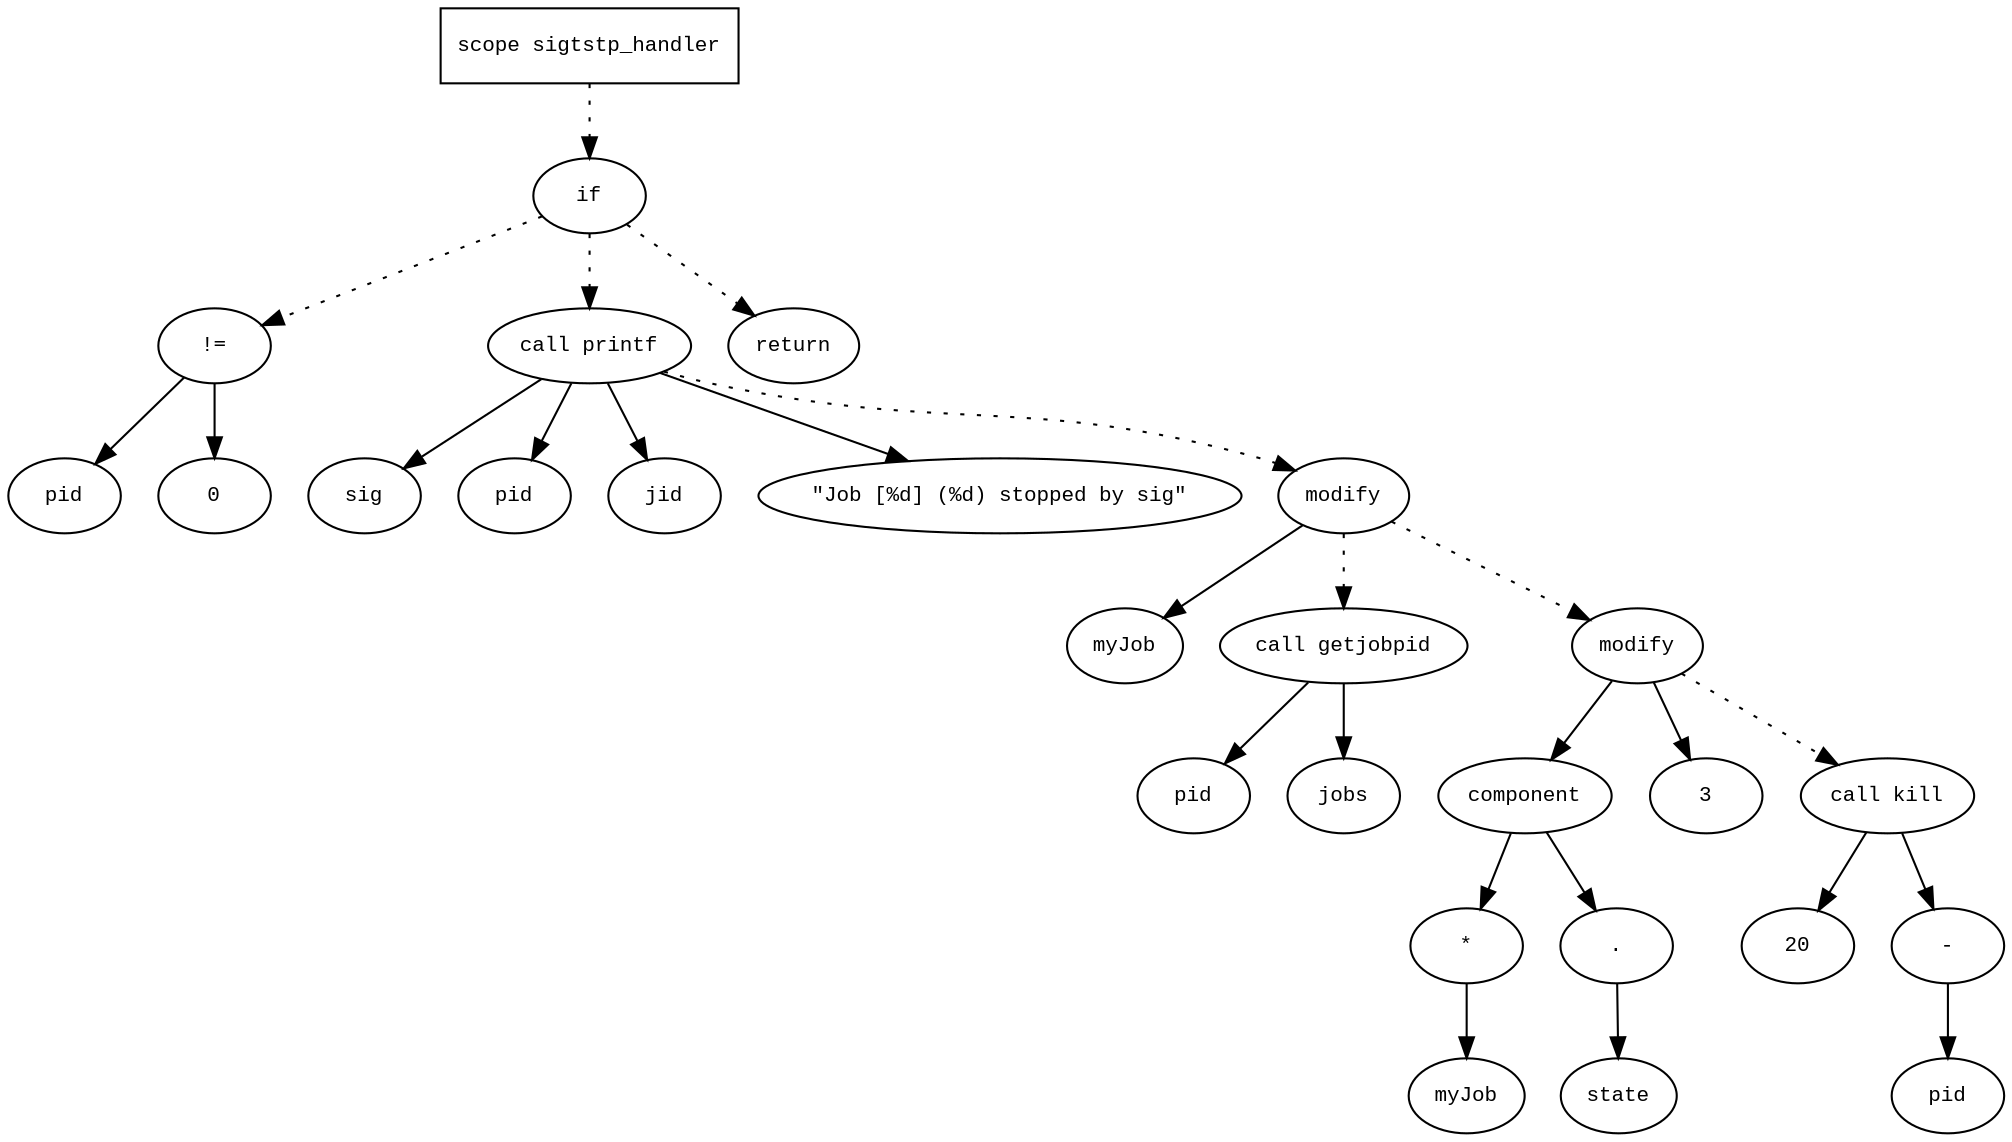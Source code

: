 digraph AST {
  graph [fontname="Times New Roman",fontsize=10];
  node  [fontname="Courier New",fontsize=10];
  edge  [fontname="Times New Roman",fontsize=10];

  node1 [label="scope sigtstp_handler",shape=box];
  node2 [label="if",shape=ellipse];
  node1 -> node2 [style=dotted];
  node3 [label="!=",shape=ellipse];
  node4 [label="pid",shape=ellipse];
  node3 -> node4;
  node5 [label="0",shape=ellipse];
  node3 -> node5;
  node2 -> node3 [style=dotted];
  node6 [label="call printf",shape=ellipse];
  node7 [label="sig",shape=ellipse];
  node6 -> node7;
  node8 [label="pid",shape=ellipse];
  node6 -> node8;
  node9 [label="jid",shape=ellipse];
  node6 -> node9;
  node10 [label="\"Job [%d] (%d) stopped by sig\"",shape=ellipse];
  node6 -> node10;
  node2 -> node6 [style=dotted];
  node11 [label="modify",shape=ellipse];
  node12 [label="myJob",shape=ellipse];
  node11 -> node12;
  node13 [label="call getjobpid",shape=ellipse];
  node14 [label="pid",shape=ellipse];
  node13 -> node14;
  node15 [label="jobs",shape=ellipse];
  node13 -> node15;
  node11 -> node13 [style=dotted];
  node6 -> node11 [style=dotted];
  node16 [label="modify",shape=ellipse];
  node17 [label="component",shape=ellipse];
  node16 -> node17;
  node18 [label="*",shape=ellipse];
  node19 [label="myJob",shape=ellipse];
  node18 -> node19;
  node17 -> node18;
  node20 [label=".",shape=ellipse];
  node17 -> node20;
  node21 [label="state",shape=ellipse];
  node20 -> node21;
  node22 [label="3",shape=ellipse];
  node16 -> node22;
  node11 -> node16 [style=dotted];
  node23 [label="call kill",shape=ellipse];
  node24 [label="20",shape=ellipse];
  node23 -> node24;
  node25 [label="-",shape=ellipse];
  node26 [label="pid",shape=ellipse];
  node25 -> node26;
  node23 -> node25;
  node16 -> node23 [style=dotted];
  node27 [label="return",shape=ellipse];
  node2 -> node27 [style=dotted];
} 